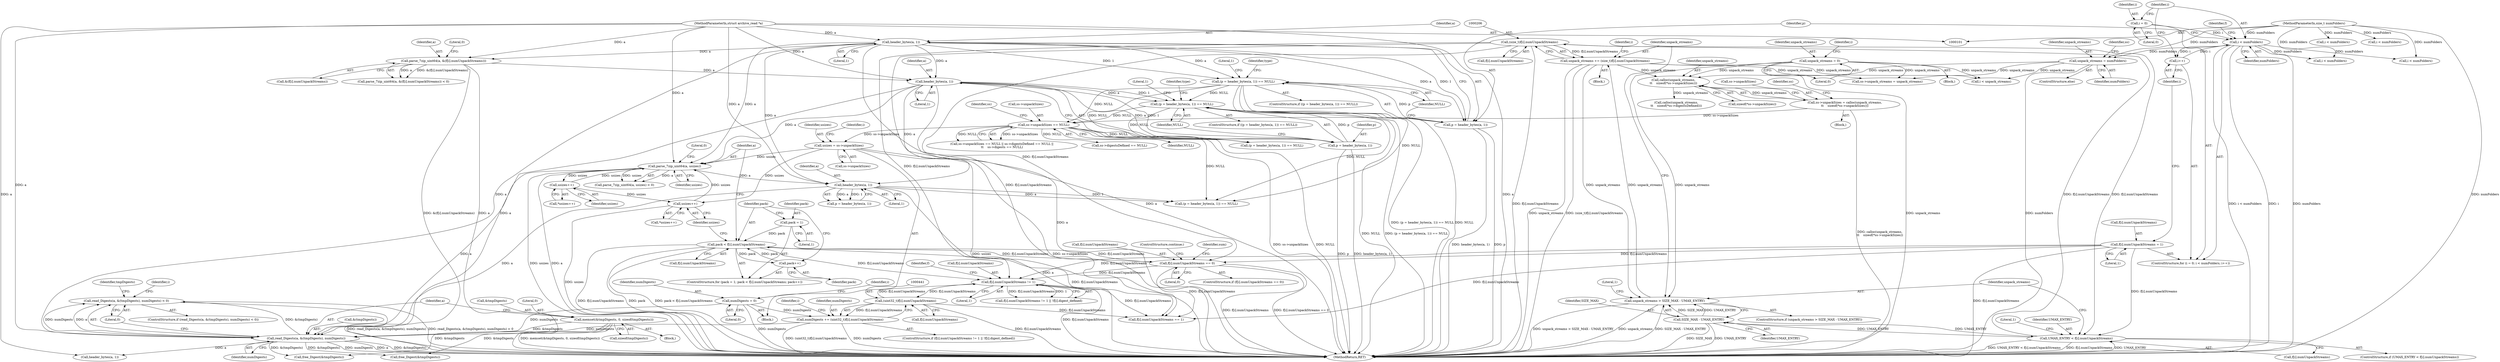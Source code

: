 digraph "0_libarchive_e79ef306afe332faf22e9b442a2c6b59cb175573@API" {
"1000476" [label="(Call,read_Digests(a, &(tmpDigests), numDigests) < 0)"];
"1000477" [label="(Call,read_Digests(a, &(tmpDigests), numDigests))"];
"1000375" [label="(Call,header_bytes(a, 1))"];
"1000343" [label="(Call,parse_7zip_uint64(a, usizes))"];
"1000216" [label="(Call,header_bytes(a, 1))"];
"1000139" [label="(Call,header_bytes(a, 1))"];
"1000102" [label="(MethodParameterIn,struct archive_read *a)"];
"1000170" [label="(Call,parse_7zip_uint64(a, &(f[i].numUnpackStreams)))"];
"1000293" [label="(Call,usizes = ss->unpackSizes)"];
"1000274" [label="(Call,ss->unpackSizes == NULL)"];
"1000239" [label="(Call,ss->unpackSizes = calloc(unpack_streams,\n\t\t    sizeof(*ss->unpackSizes)))"];
"1000243" [label="(Call,calloc(unpack_streams,\n\t\t    sizeof(*ss->unpackSizes)))"];
"1000228" [label="(Call,unpack_streams = numFolders)"];
"1000123" [label="(Call,i < numFolders)"];
"1000120" [label="(Call,i = 0)"];
"1000126" [label="(Call,i++)"];
"1000105" [label="(MethodParameterIn,size_t numFolders)"];
"1000155" [label="(Call,unpack_streams = 0)"];
"1000203" [label="(Call,unpack_streams += (size_t)f[i].numUnpackStreams)"];
"1000205" [label="(Call,(size_t)f[i].numUnpackStreams)"];
"1000183" [label="(Call,UMAX_ENTRY < f[i].numUnpackStreams)"];
"1000196" [label="(Call,SIZE_MAX - UMAX_ENTRY)"];
"1000128" [label="(Call,f[i].numUnpackStreams = 1)"];
"1000194" [label="(Call,unpack_streams > SIZE_MAX - UMAX_ENTRY)"];
"1000136" [label="(Call,(p = header_bytes(a, 1)) == NULL)"];
"1000137" [label="(Call,p = header_bytes(a, 1))"];
"1000213" [label="(Call,(p = header_bytes(a, 1)) == NULL)"];
"1000214" [label="(Call,p = header_bytes(a, 1))"];
"1000357" [label="(Call,usizes++)"];
"1000353" [label="(Call,usizes++)"];
"1000469" [label="(Call,memset(&tmpDigests, 0, sizeof(tmpDigests)))"];
"1000410" [label="(Call,numDigests = 0)"];
"1000438" [label="(Call,numDigests += (uint32_t)f[i].numUnpackStreams)"];
"1000440" [label="(Call,(uint32_t)f[i].numUnpackStreams)"];
"1000425" [label="(Call,f[i].numUnpackStreams != 1)"];
"1000311" [label="(Call,f[i].numUnpackStreams == 0)"];
"1000331" [label="(Call,pack < f[i].numUnpackStreams)"];
"1000338" [label="(Call,pack++)"];
"1000328" [label="(Call,pack = 1)"];
"1000423" [label="(ControlStructure,if (f[i].numUnpackStreams != 1 || !f[i].digest_defined))"];
"1000135" [label="(ControlStructure,if ((p = header_bytes(a, 1)) == NULL))"];
"1000219" [label="(Identifier,NULL)"];
"1000274" [label="(Call,ss->unpackSizes == NULL)"];
"1000357" [label="(Call,usizes++)"];
"1000156" [label="(Identifier,unpack_streams)"];
"1000245" [label="(Call,sizeof(*ss->unpackSizes))"];
"1000478" [label="(Identifier,a)"];
"1000484" [label="(Call,free_Digest(&tmpDigests))"];
"1000482" [label="(Literal,0)"];
"1000320" [label="(Identifier,sum)"];
"1000213" [label="(Call,(p = header_bytes(a, 1)) == NULL)"];
"1000280" [label="(Call,ss->digestsDefined == NULL)"];
"1000435" [label="(Identifier,f)"];
"1000192" [label="(Literal,1)"];
"1000125" [label="(Identifier,numFolders)"];
"1000229" [label="(Identifier,unpack_streams)"];
"1000377" [label="(Literal,1)"];
"1000473" [label="(Call,sizeof(tmpDigests))"];
"1000275" [label="(Call,ss->unpackSizes)"];
"1000154" [label="(Block,)"];
"1000254" [label="(Call,calloc(unpack_streams,\n\t\t    sizeof(*ss->digestsDefined)))"];
"1000345" [label="(Identifier,usizes)"];
"1000196" [label="(Call,SIZE_MAX - UMAX_ENTRY)"];
"1000134" [label="(Literal,1)"];
"1000439" [label="(Identifier,numDigests)"];
"1000390" [label="(Call,i < unpack_streams)"];
"1000440" [label="(Call,(uint32_t)f[i].numUnpackStreams)"];
"1000282" [label="(Identifier,ss)"];
"1000239" [label="(Call,ss->unpackSizes = calloc(unpack_streams,\n\t\t    sizeof(*ss->unpackSizes)))"];
"1000230" [label="(Identifier,numFolders)"];
"1000312" [label="(Call,f[i].numUnpackStreams)"];
"1000410" [label="(Call,numDigests = 0)"];
"1000426" [label="(Call,f[i].numUnpackStreams)"];
"1000278" [label="(Identifier,NULL)"];
"1000469" [label="(Call,memset(&tmpDigests, 0, sizeof(tmpDigests)))"];
"1000172" [label="(Call,&(f[i].numUnpackStreams))"];
"1000344" [label="(Identifier,a)"];
"1000222" [label="(Literal,1)"];
"1000327" [label="(ControlStructure,for (pack = 1; pack < f[i].numUnpackStreams; pack++))"];
"1000147" [label="(Identifier,type)"];
"1000183" [label="(Call,UMAX_ENTRY < f[i].numUnpackStreams)"];
"1000438" [label="(Call,numDigests += (uint32_t)f[i].numUnpackStreams)"];
"1000212" [label="(ControlStructure,if ((p = header_bytes(a, 1)) == NULL))"];
"1000356" [label="(Call,*usizes++)"];
"1000479" [label="(Call,&(tmpDigests))"];
"1000228" [label="(Call,unpack_streams = numFolders)"];
"1000594" [label="(MethodReturn,RET)"];
"1000293" [label="(Call,usizes = ss->unpackSizes)"];
"1000123" [label="(Call,i < numFolders)"];
"1000185" [label="(Call,f[i].numUnpackStreams)"];
"1000166" [label="(Identifier,i)"];
"1000300" [label="(Identifier,i)"];
"1000373" [label="(Call,p = header_bytes(a, 1))"];
"1000243" [label="(Call,calloc(unpack_streams,\n\t\t    sizeof(*ss->unpackSizes)))"];
"1000475" [label="(ControlStructure,if (read_Digests(a, &(tmpDigests), numDigests) < 0))"];
"1000142" [label="(Identifier,NULL)"];
"1000294" [label="(Identifier,usizes)"];
"1000127" [label="(Identifier,i)"];
"1000376" [label="(Identifier,a)"];
"1000328" [label="(Call,pack = 1)"];
"1000203" [label="(Call,unpack_streams += (size_t)f[i].numUnpackStreams)"];
"1000170" [label="(Call,parse_7zip_uint64(a, &(f[i].numUnpackStreams)))"];
"1000339" [label="(Identifier,pack)"];
"1000140" [label="(Identifier,a)"];
"1000574" [label="(Call,header_bytes(a, 1))"];
"1000167" [label="(Block,)"];
"1000205" [label="(Call,(size_t)f[i].numUnpackStreams)"];
"1000329" [label="(Identifier,pack)"];
"1000131" [label="(Identifier,f)"];
"1000318" [label="(ControlStructure,continue;)"];
"1000412" [label="(Literal,0)"];
"1000417" [label="(Call,i < numFolders)"];
"1000184" [label="(Identifier,UMAX_ENTRY)"];
"1000411" [label="(Identifier,numDigests)"];
"1000182" [label="(ControlStructure,if (UMAX_ENTRY < f[i].numUnpackStreams))"];
"1000346" [label="(Literal,0)"];
"1000141" [label="(Literal,1)"];
"1000233" [label="(Identifier,ss)"];
"1000343" [label="(Call,parse_7zip_uint64(a, usizes))"];
"1000375" [label="(Call,header_bytes(a, 1))"];
"1000126" [label="(Call,i++)"];
"1000139" [label="(Call,header_bytes(a, 1))"];
"1000244" [label="(Identifier,unpack_streams)"];
"1000207" [label="(Call,f[i].numUnpackStreams)"];
"1000332" [label="(Identifier,pack)"];
"1000421" [label="(Identifier,i)"];
"1000333" [label="(Call,f[i].numUnpackStreams)"];
"1000231" [label="(Call,ss->unpack_streams = unpack_streams)"];
"1000342" [label="(Call,parse_7zip_uint64(a, usizes) < 0)"];
"1000451" [label="(Block,)"];
"1000160" [label="(Identifier,i)"];
"1000217" [label="(Identifier,a)"];
"1000240" [label="(Call,ss->unpackSizes)"];
"1000119" [label="(ControlStructure,for (i = 0; i < numFolders; i++))"];
"1000157" [label="(Literal,0)"];
"1000224" [label="(Identifier,type)"];
"1000354" [label="(Identifier,usizes)"];
"1000138" [label="(Identifier,p)"];
"1000470" [label="(Call,&tmpDigests)"];
"1000129" [label="(Call,f[i].numUnpackStreams)"];
"1000492" [label="(Identifier,i)"];
"1000295" [label="(Call,ss->unpackSizes)"];
"1000494" [label="(Call,i < numFolders)"];
"1000128" [label="(Call,f[i].numUnpackStreams = 1)"];
"1000302" [label="(Call,i < numFolders)"];
"1000352" [label="(Call,*usizes++)"];
"1000311" [label="(Call,f[i].numUnpackStreams == 0)"];
"1000215" [label="(Identifier,p)"];
"1000424" [label="(Call,f[i].numUnpackStreams != 1 || !f[i].digest_defined)"];
"1000481" [label="(Identifier,numDigests)"];
"1000317" [label="(Literal,0)"];
"1000122" [label="(Literal,0)"];
"1000169" [label="(Call,parse_7zip_uint64(a, &(f[i].numUnpackStreams)) < 0)"];
"1000136" [label="(Call,(p = header_bytes(a, 1)) == NULL)"];
"1000358" [label="(Identifier,usizes)"];
"1000338" [label="(Call,pack++)"];
"1000330" [label="(Literal,1)"];
"1000472" [label="(Literal,0)"];
"1000567" [label="(Call,free_Digest(&tmpDigests))"];
"1000121" [label="(Identifier,i)"];
"1000310" [label="(ControlStructure,if (f[i].numUnpackStreams == 0))"];
"1000477" [label="(Call,read_Digests(a, &(tmpDigests), numDigests))"];
"1000195" [label="(Identifier,unpack_streams)"];
"1000218" [label="(Literal,1)"];
"1000431" [label="(Literal,1)"];
"1000120" [label="(Call,i = 0)"];
"1000137" [label="(Call,p = header_bytes(a, 1))"];
"1000124" [label="(Identifier,i)"];
"1000476" [label="(Call,read_Digests(a, &(tmpDigests), numDigests) < 0)"];
"1000202" [label="(Literal,1)"];
"1000486" [label="(Identifier,tmpDigests)"];
"1000198" [label="(Identifier,UMAX_ENTRY)"];
"1000197" [label="(Identifier,SIZE_MAX)"];
"1000273" [label="(Call,ss->unpackSizes == NULL || ss->digestsDefined == NULL ||\n\t\t    ss->digests == NULL)"];
"1000331" [label="(Call,pack < f[i].numUnpackStreams)"];
"1000162" [label="(Call,i < numFolders)"];
"1000155" [label="(Call,unpack_streams = 0)"];
"1000415" [label="(Identifier,i)"];
"1000194" [label="(Call,unpack_streams > SIZE_MAX - UMAX_ENTRY)"];
"1000425" [label="(Call,f[i].numUnpackStreams != 1)"];
"1000204" [label="(Identifier,unpack_streams)"];
"1000214" [label="(Call,p = header_bytes(a, 1))"];
"1000216" [label="(Call,header_bytes(a, 1))"];
"1000502" [label="(Call,f[i].numUnpackStreams == 1)"];
"1000571" [label="(Call,(p = header_bytes(a, 1)) == NULL)"];
"1000102" [label="(MethodParameterIn,struct archive_read *a)"];
"1000372" [label="(Call,(p = header_bytes(a, 1)) == NULL)"];
"1000178" [label="(Literal,0)"];
"1000238" [label="(Block,)"];
"1000227" [label="(ControlStructure,else)"];
"1000442" [label="(Call,f[i].numUnpackStreams)"];
"1000145" [label="(Literal,1)"];
"1000105" [label="(MethodParameterIn,size_t numFolders)"];
"1000193" [label="(ControlStructure,if (unpack_streams > SIZE_MAX - UMAX_ENTRY))"];
"1000252" [label="(Identifier,ss)"];
"1000353" [label="(Call,usizes++)"];
"1000106" [label="(Block,)"];
"1000171" [label="(Identifier,a)"];
"1000476" -> "1000475"  [label="AST: "];
"1000476" -> "1000482"  [label="CFG: "];
"1000477" -> "1000476"  [label="AST: "];
"1000482" -> "1000476"  [label="AST: "];
"1000486" -> "1000476"  [label="CFG: "];
"1000492" -> "1000476"  [label="CFG: "];
"1000476" -> "1000594"  [label="DDG: read_Digests(a, &(tmpDigests), numDigests) < 0"];
"1000476" -> "1000594"  [label="DDG: read_Digests(a, &(tmpDigests), numDigests)"];
"1000477" -> "1000476"  [label="DDG: a"];
"1000477" -> "1000476"  [label="DDG: &(tmpDigests)"];
"1000477" -> "1000476"  [label="DDG: numDigests"];
"1000477" -> "1000481"  [label="CFG: "];
"1000478" -> "1000477"  [label="AST: "];
"1000479" -> "1000477"  [label="AST: "];
"1000481" -> "1000477"  [label="AST: "];
"1000482" -> "1000477"  [label="CFG: "];
"1000477" -> "1000594"  [label="DDG: &(tmpDigests)"];
"1000477" -> "1000594"  [label="DDG: numDigests"];
"1000477" -> "1000594"  [label="DDG: a"];
"1000375" -> "1000477"  [label="DDG: a"];
"1000343" -> "1000477"  [label="DDG: a"];
"1000216" -> "1000477"  [label="DDG: a"];
"1000139" -> "1000477"  [label="DDG: a"];
"1000102" -> "1000477"  [label="DDG: a"];
"1000469" -> "1000477"  [label="DDG: &tmpDigests"];
"1000410" -> "1000477"  [label="DDG: numDigests"];
"1000438" -> "1000477"  [label="DDG: numDigests"];
"1000477" -> "1000484"  [label="DDG: &(tmpDigests)"];
"1000477" -> "1000567"  [label="DDG: &(tmpDigests)"];
"1000477" -> "1000574"  [label="DDG: a"];
"1000375" -> "1000373"  [label="AST: "];
"1000375" -> "1000377"  [label="CFG: "];
"1000376" -> "1000375"  [label="AST: "];
"1000377" -> "1000375"  [label="AST: "];
"1000373" -> "1000375"  [label="CFG: "];
"1000375" -> "1000594"  [label="DDG: a"];
"1000375" -> "1000372"  [label="DDG: a"];
"1000375" -> "1000372"  [label="DDG: 1"];
"1000375" -> "1000373"  [label="DDG: a"];
"1000375" -> "1000373"  [label="DDG: 1"];
"1000343" -> "1000375"  [label="DDG: a"];
"1000216" -> "1000375"  [label="DDG: a"];
"1000139" -> "1000375"  [label="DDG: a"];
"1000102" -> "1000375"  [label="DDG: a"];
"1000343" -> "1000342"  [label="AST: "];
"1000343" -> "1000345"  [label="CFG: "];
"1000344" -> "1000343"  [label="AST: "];
"1000345" -> "1000343"  [label="AST: "];
"1000346" -> "1000343"  [label="CFG: "];
"1000343" -> "1000594"  [label="DDG: a"];
"1000343" -> "1000594"  [label="DDG: usizes"];
"1000343" -> "1000342"  [label="DDG: a"];
"1000343" -> "1000342"  [label="DDG: usizes"];
"1000216" -> "1000343"  [label="DDG: a"];
"1000139" -> "1000343"  [label="DDG: a"];
"1000102" -> "1000343"  [label="DDG: a"];
"1000293" -> "1000343"  [label="DDG: usizes"];
"1000357" -> "1000343"  [label="DDG: usizes"];
"1000353" -> "1000343"  [label="DDG: usizes"];
"1000343" -> "1000353"  [label="DDG: usizes"];
"1000216" -> "1000214"  [label="AST: "];
"1000216" -> "1000218"  [label="CFG: "];
"1000217" -> "1000216"  [label="AST: "];
"1000218" -> "1000216"  [label="AST: "];
"1000214" -> "1000216"  [label="CFG: "];
"1000216" -> "1000594"  [label="DDG: a"];
"1000216" -> "1000213"  [label="DDG: a"];
"1000216" -> "1000213"  [label="DDG: 1"];
"1000216" -> "1000214"  [label="DDG: a"];
"1000216" -> "1000214"  [label="DDG: 1"];
"1000139" -> "1000216"  [label="DDG: a"];
"1000170" -> "1000216"  [label="DDG: a"];
"1000102" -> "1000216"  [label="DDG: a"];
"1000139" -> "1000137"  [label="AST: "];
"1000139" -> "1000141"  [label="CFG: "];
"1000140" -> "1000139"  [label="AST: "];
"1000141" -> "1000139"  [label="AST: "];
"1000137" -> "1000139"  [label="CFG: "];
"1000139" -> "1000594"  [label="DDG: a"];
"1000139" -> "1000136"  [label="DDG: a"];
"1000139" -> "1000136"  [label="DDG: 1"];
"1000139" -> "1000137"  [label="DDG: a"];
"1000139" -> "1000137"  [label="DDG: 1"];
"1000102" -> "1000139"  [label="DDG: a"];
"1000139" -> "1000170"  [label="DDG: a"];
"1000102" -> "1000101"  [label="AST: "];
"1000102" -> "1000594"  [label="DDG: a"];
"1000102" -> "1000170"  [label="DDG: a"];
"1000102" -> "1000574"  [label="DDG: a"];
"1000170" -> "1000169"  [label="AST: "];
"1000170" -> "1000172"  [label="CFG: "];
"1000171" -> "1000170"  [label="AST: "];
"1000172" -> "1000170"  [label="AST: "];
"1000178" -> "1000170"  [label="CFG: "];
"1000170" -> "1000594"  [label="DDG: &(f[i].numUnpackStreams)"];
"1000170" -> "1000594"  [label="DDG: a"];
"1000170" -> "1000169"  [label="DDG: a"];
"1000170" -> "1000169"  [label="DDG: &(f[i].numUnpackStreams)"];
"1000293" -> "1000106"  [label="AST: "];
"1000293" -> "1000295"  [label="CFG: "];
"1000294" -> "1000293"  [label="AST: "];
"1000295" -> "1000293"  [label="AST: "];
"1000300" -> "1000293"  [label="CFG: "];
"1000293" -> "1000594"  [label="DDG: usizes"];
"1000293" -> "1000594"  [label="DDG: ss->unpackSizes"];
"1000274" -> "1000293"  [label="DDG: ss->unpackSizes"];
"1000293" -> "1000357"  [label="DDG: usizes"];
"1000274" -> "1000273"  [label="AST: "];
"1000274" -> "1000278"  [label="CFG: "];
"1000275" -> "1000274"  [label="AST: "];
"1000278" -> "1000274"  [label="AST: "];
"1000282" -> "1000274"  [label="CFG: "];
"1000273" -> "1000274"  [label="CFG: "];
"1000274" -> "1000594"  [label="DDG: ss->unpackSizes"];
"1000274" -> "1000594"  [label="DDG: NULL"];
"1000274" -> "1000273"  [label="DDG: ss->unpackSizes"];
"1000274" -> "1000273"  [label="DDG: NULL"];
"1000239" -> "1000274"  [label="DDG: ss->unpackSizes"];
"1000136" -> "1000274"  [label="DDG: NULL"];
"1000213" -> "1000274"  [label="DDG: NULL"];
"1000274" -> "1000280"  [label="DDG: NULL"];
"1000274" -> "1000372"  [label="DDG: NULL"];
"1000274" -> "1000571"  [label="DDG: NULL"];
"1000239" -> "1000238"  [label="AST: "];
"1000239" -> "1000243"  [label="CFG: "];
"1000240" -> "1000239"  [label="AST: "];
"1000243" -> "1000239"  [label="AST: "];
"1000252" -> "1000239"  [label="CFG: "];
"1000239" -> "1000594"  [label="DDG: calloc(unpack_streams,\n\t\t    sizeof(*ss->unpackSizes))"];
"1000243" -> "1000239"  [label="DDG: unpack_streams"];
"1000243" -> "1000245"  [label="CFG: "];
"1000244" -> "1000243"  [label="AST: "];
"1000245" -> "1000243"  [label="AST: "];
"1000228" -> "1000243"  [label="DDG: unpack_streams"];
"1000155" -> "1000243"  [label="DDG: unpack_streams"];
"1000203" -> "1000243"  [label="DDG: unpack_streams"];
"1000243" -> "1000254"  [label="DDG: unpack_streams"];
"1000228" -> "1000227"  [label="AST: "];
"1000228" -> "1000230"  [label="CFG: "];
"1000229" -> "1000228"  [label="AST: "];
"1000230" -> "1000228"  [label="AST: "];
"1000233" -> "1000228"  [label="CFG: "];
"1000228" -> "1000594"  [label="DDG: numFolders"];
"1000123" -> "1000228"  [label="DDG: numFolders"];
"1000105" -> "1000228"  [label="DDG: numFolders"];
"1000228" -> "1000231"  [label="DDG: unpack_streams"];
"1000228" -> "1000390"  [label="DDG: unpack_streams"];
"1000123" -> "1000119"  [label="AST: "];
"1000123" -> "1000125"  [label="CFG: "];
"1000124" -> "1000123"  [label="AST: "];
"1000125" -> "1000123"  [label="AST: "];
"1000131" -> "1000123"  [label="CFG: "];
"1000138" -> "1000123"  [label="CFG: "];
"1000123" -> "1000594"  [label="DDG: numFolders"];
"1000123" -> "1000594"  [label="DDG: i < numFolders"];
"1000123" -> "1000594"  [label="DDG: i"];
"1000120" -> "1000123"  [label="DDG: i"];
"1000126" -> "1000123"  [label="DDG: i"];
"1000105" -> "1000123"  [label="DDG: numFolders"];
"1000123" -> "1000126"  [label="DDG: i"];
"1000123" -> "1000162"  [label="DDG: numFolders"];
"1000123" -> "1000302"  [label="DDG: numFolders"];
"1000120" -> "1000119"  [label="AST: "];
"1000120" -> "1000122"  [label="CFG: "];
"1000121" -> "1000120"  [label="AST: "];
"1000122" -> "1000120"  [label="AST: "];
"1000124" -> "1000120"  [label="CFG: "];
"1000126" -> "1000119"  [label="AST: "];
"1000126" -> "1000127"  [label="CFG: "];
"1000127" -> "1000126"  [label="AST: "];
"1000124" -> "1000126"  [label="CFG: "];
"1000105" -> "1000101"  [label="AST: "];
"1000105" -> "1000594"  [label="DDG: numFolders"];
"1000105" -> "1000162"  [label="DDG: numFolders"];
"1000105" -> "1000302"  [label="DDG: numFolders"];
"1000105" -> "1000417"  [label="DDG: numFolders"];
"1000105" -> "1000494"  [label="DDG: numFolders"];
"1000155" -> "1000154"  [label="AST: "];
"1000155" -> "1000157"  [label="CFG: "];
"1000156" -> "1000155"  [label="AST: "];
"1000157" -> "1000155"  [label="AST: "];
"1000160" -> "1000155"  [label="CFG: "];
"1000155" -> "1000594"  [label="DDG: unpack_streams"];
"1000155" -> "1000194"  [label="DDG: unpack_streams"];
"1000155" -> "1000231"  [label="DDG: unpack_streams"];
"1000155" -> "1000390"  [label="DDG: unpack_streams"];
"1000203" -> "1000167"  [label="AST: "];
"1000203" -> "1000205"  [label="CFG: "];
"1000204" -> "1000203"  [label="AST: "];
"1000205" -> "1000203"  [label="AST: "];
"1000166" -> "1000203"  [label="CFG: "];
"1000203" -> "1000594"  [label="DDG: (size_t)f[i].numUnpackStreams"];
"1000203" -> "1000594"  [label="DDG: unpack_streams"];
"1000203" -> "1000194"  [label="DDG: unpack_streams"];
"1000205" -> "1000203"  [label="DDG: f[i].numUnpackStreams"];
"1000194" -> "1000203"  [label="DDG: unpack_streams"];
"1000203" -> "1000231"  [label="DDG: unpack_streams"];
"1000203" -> "1000390"  [label="DDG: unpack_streams"];
"1000205" -> "1000207"  [label="CFG: "];
"1000206" -> "1000205"  [label="AST: "];
"1000207" -> "1000205"  [label="AST: "];
"1000205" -> "1000594"  [label="DDG: f[i].numUnpackStreams"];
"1000205" -> "1000183"  [label="DDG: f[i].numUnpackStreams"];
"1000183" -> "1000205"  [label="DDG: f[i].numUnpackStreams"];
"1000205" -> "1000311"  [label="DDG: f[i].numUnpackStreams"];
"1000205" -> "1000425"  [label="DDG: f[i].numUnpackStreams"];
"1000205" -> "1000502"  [label="DDG: f[i].numUnpackStreams"];
"1000183" -> "1000182"  [label="AST: "];
"1000183" -> "1000185"  [label="CFG: "];
"1000184" -> "1000183"  [label="AST: "];
"1000185" -> "1000183"  [label="AST: "];
"1000192" -> "1000183"  [label="CFG: "];
"1000195" -> "1000183"  [label="CFG: "];
"1000183" -> "1000594"  [label="DDG: f[i].numUnpackStreams"];
"1000183" -> "1000594"  [label="DDG: UMAX_ENTRY"];
"1000183" -> "1000594"  [label="DDG: UMAX_ENTRY < f[i].numUnpackStreams"];
"1000196" -> "1000183"  [label="DDG: UMAX_ENTRY"];
"1000128" -> "1000183"  [label="DDG: f[i].numUnpackStreams"];
"1000183" -> "1000196"  [label="DDG: UMAX_ENTRY"];
"1000196" -> "1000194"  [label="AST: "];
"1000196" -> "1000198"  [label="CFG: "];
"1000197" -> "1000196"  [label="AST: "];
"1000198" -> "1000196"  [label="AST: "];
"1000194" -> "1000196"  [label="CFG: "];
"1000196" -> "1000594"  [label="DDG: SIZE_MAX"];
"1000196" -> "1000594"  [label="DDG: UMAX_ENTRY"];
"1000196" -> "1000194"  [label="DDG: SIZE_MAX"];
"1000196" -> "1000194"  [label="DDG: UMAX_ENTRY"];
"1000128" -> "1000119"  [label="AST: "];
"1000128" -> "1000134"  [label="CFG: "];
"1000129" -> "1000128"  [label="AST: "];
"1000134" -> "1000128"  [label="AST: "];
"1000127" -> "1000128"  [label="CFG: "];
"1000128" -> "1000594"  [label="DDG: f[i].numUnpackStreams"];
"1000128" -> "1000311"  [label="DDG: f[i].numUnpackStreams"];
"1000128" -> "1000425"  [label="DDG: f[i].numUnpackStreams"];
"1000128" -> "1000502"  [label="DDG: f[i].numUnpackStreams"];
"1000194" -> "1000193"  [label="AST: "];
"1000195" -> "1000194"  [label="AST: "];
"1000202" -> "1000194"  [label="CFG: "];
"1000204" -> "1000194"  [label="CFG: "];
"1000194" -> "1000594"  [label="DDG: unpack_streams > SIZE_MAX - UMAX_ENTRY"];
"1000194" -> "1000594"  [label="DDG: unpack_streams"];
"1000194" -> "1000594"  [label="DDG: SIZE_MAX - UMAX_ENTRY"];
"1000136" -> "1000135"  [label="AST: "];
"1000136" -> "1000142"  [label="CFG: "];
"1000137" -> "1000136"  [label="AST: "];
"1000142" -> "1000136"  [label="AST: "];
"1000145" -> "1000136"  [label="CFG: "];
"1000147" -> "1000136"  [label="CFG: "];
"1000136" -> "1000594"  [label="DDG: NULL"];
"1000136" -> "1000594"  [label="DDG: (p = header_bytes(a, 1)) == NULL"];
"1000137" -> "1000136"  [label="DDG: p"];
"1000136" -> "1000213"  [label="DDG: NULL"];
"1000136" -> "1000372"  [label="DDG: NULL"];
"1000136" -> "1000571"  [label="DDG: NULL"];
"1000138" -> "1000137"  [label="AST: "];
"1000142" -> "1000137"  [label="CFG: "];
"1000137" -> "1000594"  [label="DDG: header_bytes(a, 1)"];
"1000137" -> "1000594"  [label="DDG: p"];
"1000213" -> "1000212"  [label="AST: "];
"1000213" -> "1000219"  [label="CFG: "];
"1000214" -> "1000213"  [label="AST: "];
"1000219" -> "1000213"  [label="AST: "];
"1000222" -> "1000213"  [label="CFG: "];
"1000224" -> "1000213"  [label="CFG: "];
"1000213" -> "1000594"  [label="DDG: NULL"];
"1000213" -> "1000594"  [label="DDG: (p = header_bytes(a, 1)) == NULL"];
"1000214" -> "1000213"  [label="DDG: p"];
"1000213" -> "1000372"  [label="DDG: NULL"];
"1000213" -> "1000571"  [label="DDG: NULL"];
"1000215" -> "1000214"  [label="AST: "];
"1000219" -> "1000214"  [label="CFG: "];
"1000214" -> "1000594"  [label="DDG: header_bytes(a, 1)"];
"1000214" -> "1000594"  [label="DDG: p"];
"1000357" -> "1000356"  [label="AST: "];
"1000357" -> "1000358"  [label="CFG: "];
"1000358" -> "1000357"  [label="AST: "];
"1000356" -> "1000357"  [label="CFG: "];
"1000357" -> "1000594"  [label="DDG: usizes"];
"1000353" -> "1000357"  [label="DDG: usizes"];
"1000353" -> "1000352"  [label="AST: "];
"1000353" -> "1000354"  [label="CFG: "];
"1000354" -> "1000353"  [label="AST: "];
"1000352" -> "1000353"  [label="CFG: "];
"1000469" -> "1000451"  [label="AST: "];
"1000469" -> "1000473"  [label="CFG: "];
"1000470" -> "1000469"  [label="AST: "];
"1000472" -> "1000469"  [label="AST: "];
"1000473" -> "1000469"  [label="AST: "];
"1000478" -> "1000469"  [label="CFG: "];
"1000469" -> "1000594"  [label="DDG: memset(&tmpDigests, 0, sizeof(tmpDigests))"];
"1000469" -> "1000484"  [label="DDG: &tmpDigests"];
"1000469" -> "1000567"  [label="DDG: &tmpDigests"];
"1000410" -> "1000106"  [label="AST: "];
"1000410" -> "1000412"  [label="CFG: "];
"1000411" -> "1000410"  [label="AST: "];
"1000412" -> "1000410"  [label="AST: "];
"1000415" -> "1000410"  [label="CFG: "];
"1000410" -> "1000594"  [label="DDG: numDigests"];
"1000410" -> "1000438"  [label="DDG: numDigests"];
"1000438" -> "1000423"  [label="AST: "];
"1000438" -> "1000440"  [label="CFG: "];
"1000439" -> "1000438"  [label="AST: "];
"1000440" -> "1000438"  [label="AST: "];
"1000421" -> "1000438"  [label="CFG: "];
"1000438" -> "1000594"  [label="DDG: (uint32_t)f[i].numUnpackStreams"];
"1000438" -> "1000594"  [label="DDG: numDigests"];
"1000440" -> "1000438"  [label="DDG: f[i].numUnpackStreams"];
"1000440" -> "1000442"  [label="CFG: "];
"1000441" -> "1000440"  [label="AST: "];
"1000442" -> "1000440"  [label="AST: "];
"1000440" -> "1000594"  [label="DDG: f[i].numUnpackStreams"];
"1000440" -> "1000425"  [label="DDG: f[i].numUnpackStreams"];
"1000425" -> "1000440"  [label="DDG: f[i].numUnpackStreams"];
"1000440" -> "1000502"  [label="DDG: f[i].numUnpackStreams"];
"1000425" -> "1000424"  [label="AST: "];
"1000425" -> "1000431"  [label="CFG: "];
"1000426" -> "1000425"  [label="AST: "];
"1000431" -> "1000425"  [label="AST: "];
"1000435" -> "1000425"  [label="CFG: "];
"1000424" -> "1000425"  [label="CFG: "];
"1000425" -> "1000594"  [label="DDG: f[i].numUnpackStreams"];
"1000425" -> "1000424"  [label="DDG: f[i].numUnpackStreams"];
"1000425" -> "1000424"  [label="DDG: 1"];
"1000311" -> "1000425"  [label="DDG: f[i].numUnpackStreams"];
"1000331" -> "1000425"  [label="DDG: f[i].numUnpackStreams"];
"1000425" -> "1000502"  [label="DDG: f[i].numUnpackStreams"];
"1000311" -> "1000310"  [label="AST: "];
"1000311" -> "1000317"  [label="CFG: "];
"1000312" -> "1000311"  [label="AST: "];
"1000317" -> "1000311"  [label="AST: "];
"1000318" -> "1000311"  [label="CFG: "];
"1000320" -> "1000311"  [label="CFG: "];
"1000311" -> "1000594"  [label="DDG: f[i].numUnpackStreams"];
"1000311" -> "1000594"  [label="DDG: f[i].numUnpackStreams == 0"];
"1000331" -> "1000311"  [label="DDG: f[i].numUnpackStreams"];
"1000311" -> "1000331"  [label="DDG: f[i].numUnpackStreams"];
"1000311" -> "1000502"  [label="DDG: f[i].numUnpackStreams"];
"1000331" -> "1000327"  [label="AST: "];
"1000331" -> "1000333"  [label="CFG: "];
"1000332" -> "1000331"  [label="AST: "];
"1000333" -> "1000331"  [label="AST: "];
"1000344" -> "1000331"  [label="CFG: "];
"1000358" -> "1000331"  [label="CFG: "];
"1000331" -> "1000594"  [label="DDG: pack < f[i].numUnpackStreams"];
"1000331" -> "1000594"  [label="DDG: f[i].numUnpackStreams"];
"1000331" -> "1000594"  [label="DDG: pack"];
"1000338" -> "1000331"  [label="DDG: pack"];
"1000328" -> "1000331"  [label="DDG: pack"];
"1000331" -> "1000338"  [label="DDG: pack"];
"1000331" -> "1000502"  [label="DDG: f[i].numUnpackStreams"];
"1000338" -> "1000327"  [label="AST: "];
"1000338" -> "1000339"  [label="CFG: "];
"1000339" -> "1000338"  [label="AST: "];
"1000332" -> "1000338"  [label="CFG: "];
"1000328" -> "1000327"  [label="AST: "];
"1000328" -> "1000330"  [label="CFG: "];
"1000329" -> "1000328"  [label="AST: "];
"1000330" -> "1000328"  [label="AST: "];
"1000332" -> "1000328"  [label="CFG: "];
}
